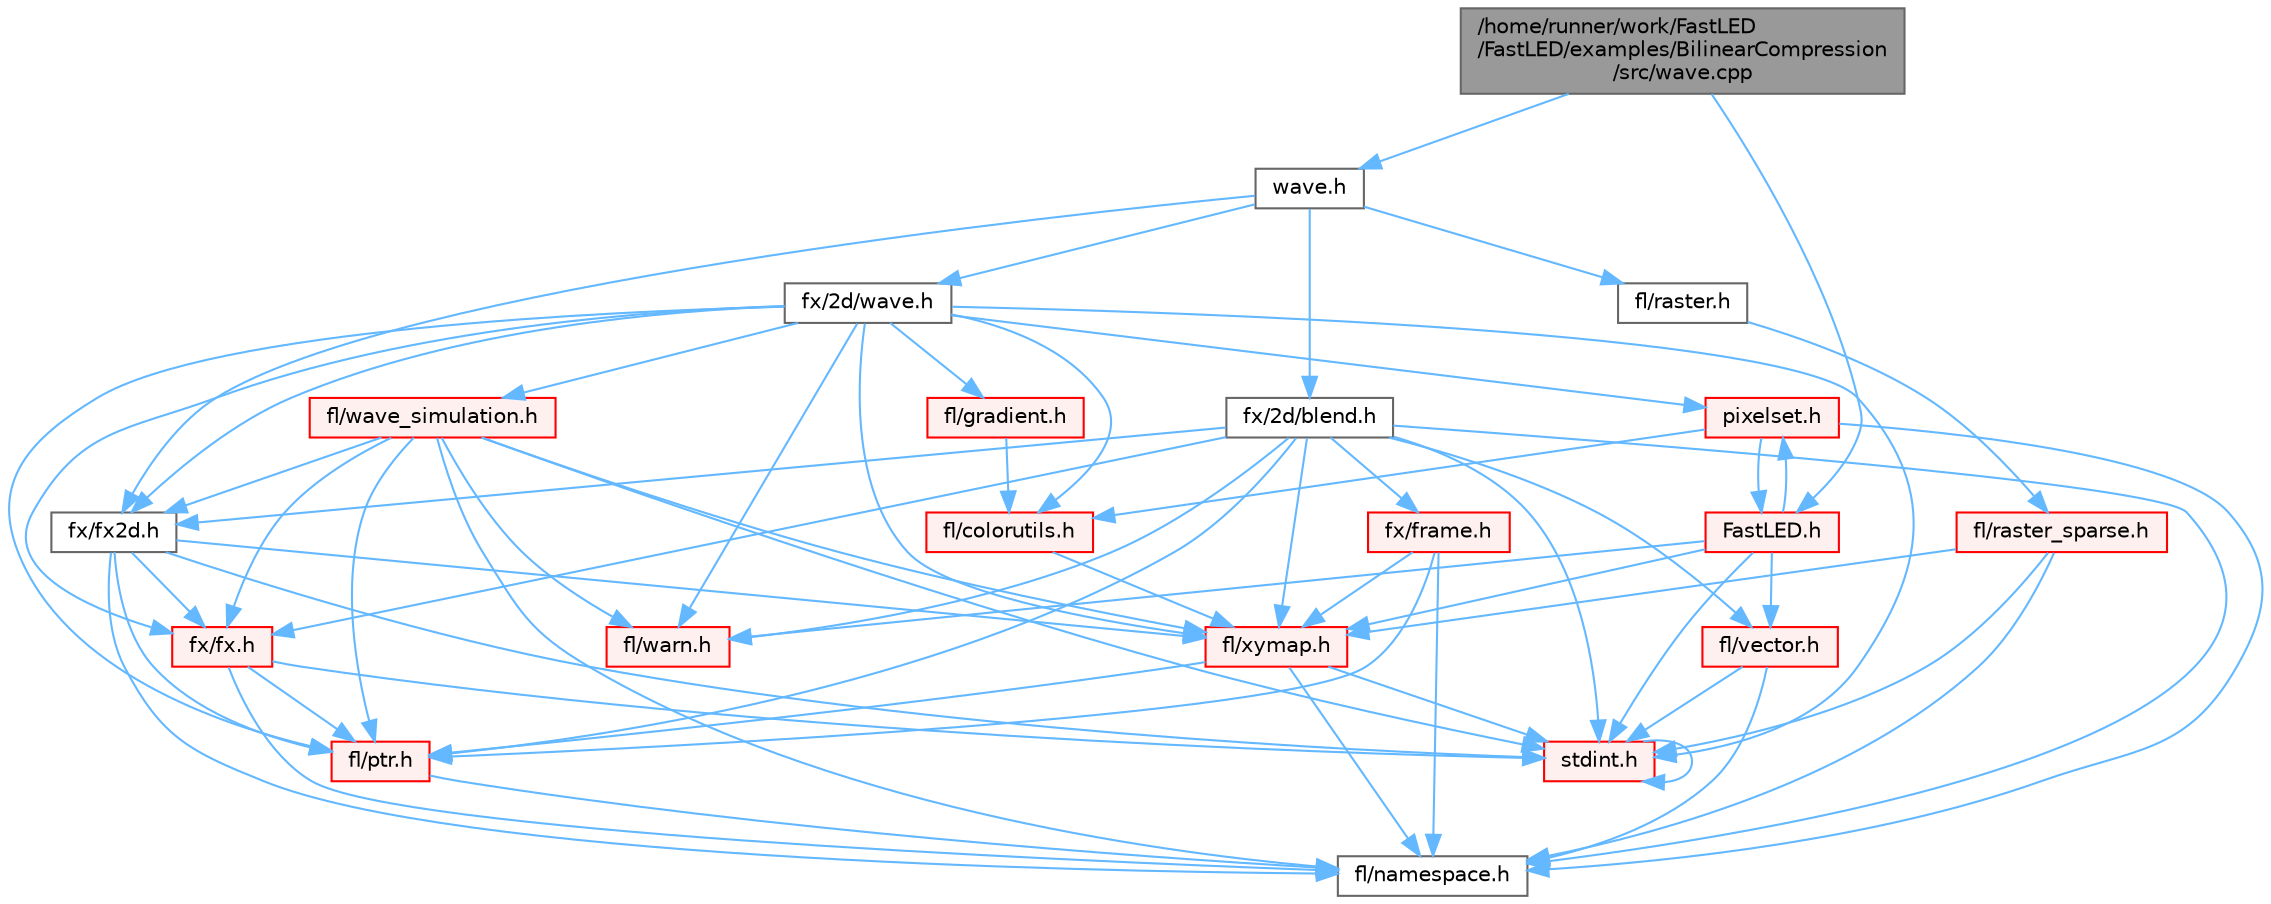 digraph "/home/runner/work/FastLED/FastLED/examples/BilinearCompression/src/wave.cpp"
{
 // INTERACTIVE_SVG=YES
 // LATEX_PDF_SIZE
  bgcolor="transparent";
  edge [fontname=Helvetica,fontsize=10,labelfontname=Helvetica,labelfontsize=10];
  node [fontname=Helvetica,fontsize=10,shape=box,height=0.2,width=0.4];
  Node1 [id="Node000001",label="/home/runner/work/FastLED\l/FastLED/examples/BilinearCompression\l/src/wave.cpp",height=0.2,width=0.4,color="gray40", fillcolor="grey60", style="filled", fontcolor="black",tooltip=" "];
  Node1 -> Node2 [id="edge1_Node000001_Node000002",color="steelblue1",style="solid",tooltip=" "];
  Node2 [id="Node000002",label="wave.h",height=0.2,width=0.4,color="grey40", fillcolor="white", style="filled",URL="$d5/d16/examples_2_bilinear_compression_2src_2wave_8h.html",tooltip=" "];
  Node2 -> Node3 [id="edge2_Node000002_Node000003",color="steelblue1",style="solid",tooltip=" "];
  Node3 [id="Node000003",label="fx/2d/blend.h",height=0.2,width=0.4,color="grey40", fillcolor="white", style="filled",URL="$d8/d4e/blend_8h.html",tooltip=" "];
  Node3 -> Node4 [id="edge3_Node000003_Node000004",color="steelblue1",style="solid",tooltip=" "];
  Node4 [id="Node000004",label="stdint.h",height=0.2,width=0.4,color="red", fillcolor="#FFF0F0", style="filled",URL="$df/dd8/stdint_8h.html",tooltip=" "];
  Node4 -> Node4 [id="edge4_Node000004_Node000004",color="steelblue1",style="solid",tooltip=" "];
  Node3 -> Node6 [id="edge5_Node000003_Node000006",color="steelblue1",style="solid",tooltip=" "];
  Node6 [id="Node000006",label="fl/namespace.h",height=0.2,width=0.4,color="grey40", fillcolor="white", style="filled",URL="$df/d2a/namespace_8h.html",tooltip="Implements the FastLED namespace macros."];
  Node3 -> Node7 [id="edge6_Node000003_Node000007",color="steelblue1",style="solid",tooltip=" "];
  Node7 [id="Node000007",label="fl/ptr.h",height=0.2,width=0.4,color="red", fillcolor="#FFF0F0", style="filled",URL="$dd/d98/ptr_8h.html",tooltip=" "];
  Node7 -> Node6 [id="edge7_Node000007_Node000006",color="steelblue1",style="solid",tooltip=" "];
  Node3 -> Node11 [id="edge8_Node000003_Node000011",color="steelblue1",style="solid",tooltip=" "];
  Node11 [id="Node000011",label="fl/vector.h",height=0.2,width=0.4,color="red", fillcolor="#FFF0F0", style="filled",URL="$d6/d68/vector_8h.html",tooltip=" "];
  Node11 -> Node4 [id="edge9_Node000011_Node000004",color="steelblue1",style="solid",tooltip=" "];
  Node11 -> Node6 [id="edge10_Node000011_Node000006",color="steelblue1",style="solid",tooltip=" "];
  Node3 -> Node23 [id="edge11_Node000003_Node000023",color="steelblue1",style="solid",tooltip=" "];
  Node23 [id="Node000023",label="fl/warn.h",height=0.2,width=0.4,color="red", fillcolor="#FFF0F0", style="filled",URL="$de/d77/warn_8h.html",tooltip=" "];
  Node3 -> Node30 [id="edge12_Node000003_Node000030",color="steelblue1",style="solid",tooltip=" "];
  Node30 [id="Node000030",label="fl/xymap.h",height=0.2,width=0.4,color="red", fillcolor="#FFF0F0", style="filled",URL="$da/d61/xymap_8h.html",tooltip=" "];
  Node30 -> Node4 [id="edge13_Node000030_Node000004",color="steelblue1",style="solid",tooltip=" "];
  Node30 -> Node6 [id="edge14_Node000030_Node000006",color="steelblue1",style="solid",tooltip=" "];
  Node30 -> Node7 [id="edge15_Node000030_Node000007",color="steelblue1",style="solid",tooltip=" "];
  Node3 -> Node34 [id="edge16_Node000003_Node000034",color="steelblue1",style="solid",tooltip=" "];
  Node34 [id="Node000034",label="fx/frame.h",height=0.2,width=0.4,color="red", fillcolor="#FFF0F0", style="filled",URL="$df/d7d/frame_8h.html",tooltip=" "];
  Node34 -> Node6 [id="edge17_Node000034_Node000006",color="steelblue1",style="solid",tooltip=" "];
  Node34 -> Node7 [id="edge18_Node000034_Node000007",color="steelblue1",style="solid",tooltip=" "];
  Node34 -> Node30 [id="edge19_Node000034_Node000030",color="steelblue1",style="solid",tooltip=" "];
  Node3 -> Node36 [id="edge20_Node000003_Node000036",color="steelblue1",style="solid",tooltip=" "];
  Node36 [id="Node000036",label="fx/fx.h",height=0.2,width=0.4,color="red", fillcolor="#FFF0F0", style="filled",URL="$d2/d0c/fx_8h.html",tooltip=" "];
  Node36 -> Node4 [id="edge21_Node000036_Node000004",color="steelblue1",style="solid",tooltip=" "];
  Node36 -> Node6 [id="edge22_Node000036_Node000006",color="steelblue1",style="solid",tooltip=" "];
  Node36 -> Node7 [id="edge23_Node000036_Node000007",color="steelblue1",style="solid",tooltip=" "];
  Node3 -> Node40 [id="edge24_Node000003_Node000040",color="steelblue1",style="solid",tooltip=" "];
  Node40 [id="Node000040",label="fx/fx2d.h",height=0.2,width=0.4,color="grey40", fillcolor="white", style="filled",URL="$d9/d43/fx2d_8h.html",tooltip=" "];
  Node40 -> Node4 [id="edge25_Node000040_Node000004",color="steelblue1",style="solid",tooltip=" "];
  Node40 -> Node6 [id="edge26_Node000040_Node000006",color="steelblue1",style="solid",tooltip=" "];
  Node40 -> Node7 [id="edge27_Node000040_Node000007",color="steelblue1",style="solid",tooltip=" "];
  Node40 -> Node30 [id="edge28_Node000040_Node000030",color="steelblue1",style="solid",tooltip=" "];
  Node40 -> Node36 [id="edge29_Node000040_Node000036",color="steelblue1",style="solid",tooltip=" "];
  Node2 -> Node41 [id="edge30_Node000002_Node000041",color="steelblue1",style="solid",tooltip=" "];
  Node41 [id="Node000041",label="fx/2d/wave.h",height=0.2,width=0.4,color="grey40", fillcolor="white", style="filled",URL="$de/de9/src_2fx_22d_2wave_8h.html",tooltip=" "];
  Node41 -> Node4 [id="edge31_Node000041_Node000004",color="steelblue1",style="solid",tooltip=" "];
  Node41 -> Node23 [id="edge32_Node000041_Node000023",color="steelblue1",style="solid",tooltip=" "];
  Node41 -> Node42 [id="edge33_Node000041_Node000042",color="steelblue1",style="solid",tooltip=" "];
  Node42 [id="Node000042",label="fl/colorutils.h",height=0.2,width=0.4,color="red", fillcolor="#FFF0F0", style="filled",URL="$d7/df9/fl_2colorutils_8h.html",tooltip="Utility functions for color fill, palettes, blending, and more."];
  Node42 -> Node30 [id="edge34_Node000042_Node000030",color="steelblue1",style="solid",tooltip=" "];
  Node41 -> Node49 [id="edge35_Node000041_Node000049",color="steelblue1",style="solid",tooltip=" "];
  Node49 [id="Node000049",label="fl/gradient.h",height=0.2,width=0.4,color="red", fillcolor="#FFF0F0", style="filled",URL="$db/dfe/gradient_8h.html",tooltip=" "];
  Node49 -> Node42 [id="edge36_Node000049_Node000042",color="steelblue1",style="solid",tooltip=" "];
  Node41 -> Node7 [id="edge37_Node000041_Node000007",color="steelblue1",style="solid",tooltip=" "];
  Node41 -> Node53 [id="edge38_Node000041_Node000053",color="steelblue1",style="solid",tooltip=" "];
  Node53 [id="Node000053",label="fl/wave_simulation.h",height=0.2,width=0.4,color="red", fillcolor="#FFF0F0", style="filled",URL="$dc/d36/wave__simulation_8h.html",tooltip=" "];
  Node53 -> Node4 [id="edge39_Node000053_Node000004",color="steelblue1",style="solid",tooltip=" "];
  Node53 -> Node6 [id="edge40_Node000053_Node000006",color="steelblue1",style="solid",tooltip=" "];
  Node53 -> Node23 [id="edge41_Node000053_Node000023",color="steelblue1",style="solid",tooltip=" "];
  Node53 -> Node7 [id="edge42_Node000053_Node000007",color="steelblue1",style="solid",tooltip=" "];
  Node53 -> Node30 [id="edge43_Node000053_Node000030",color="steelblue1",style="solid",tooltip=" "];
  Node53 -> Node36 [id="edge44_Node000053_Node000036",color="steelblue1",style="solid",tooltip=" "];
  Node53 -> Node40 [id="edge45_Node000053_Node000040",color="steelblue1",style="solid",tooltip=" "];
  Node41 -> Node30 [id="edge46_Node000041_Node000030",color="steelblue1",style="solid",tooltip=" "];
  Node41 -> Node36 [id="edge47_Node000041_Node000036",color="steelblue1",style="solid",tooltip=" "];
  Node41 -> Node40 [id="edge48_Node000041_Node000040",color="steelblue1",style="solid",tooltip=" "];
  Node41 -> Node57 [id="edge49_Node000041_Node000057",color="steelblue1",style="solid",tooltip=" "];
  Node57 [id="Node000057",label="pixelset.h",height=0.2,width=0.4,color="red", fillcolor="#FFF0F0", style="filled",URL="$d4/d46/pixelset_8h.html",tooltip="Declares classes for managing logical groups of LEDs."];
  Node57 -> Node6 [id="edge50_Node000057_Node000006",color="steelblue1",style="solid",tooltip=" "];
  Node57 -> Node42 [id="edge51_Node000057_Node000042",color="steelblue1",style="solid",tooltip=" "];
  Node57 -> Node58 [id="edge52_Node000057_Node000058",color="steelblue1",style="solid",tooltip=" "];
  Node58 [id="Node000058",label="FastLED.h",height=0.2,width=0.4,color="red", fillcolor="#FFF0F0", style="filled",URL="$db/d97/_fast_l_e_d_8h.html",tooltip="central include file for FastLED, defines the CFastLED class/object"];
  Node58 -> Node4 [id="edge53_Node000058_Node000004",color="steelblue1",style="solid",tooltip=" "];
  Node58 -> Node57 [id="edge54_Node000058_Node000057",color="steelblue1",style="solid",tooltip=" "];
  Node58 -> Node30 [id="edge55_Node000058_Node000030",color="steelblue1",style="solid",tooltip=" "];
  Node58 -> Node23 [id="edge56_Node000058_Node000023",color="steelblue1",style="solid",tooltip=" "];
  Node58 -> Node11 [id="edge57_Node000058_Node000011",color="steelblue1",style="solid",tooltip=" "];
  Node2 -> Node40 [id="edge58_Node000002_Node000040",color="steelblue1",style="solid",tooltip=" "];
  Node2 -> Node119 [id="edge59_Node000002_Node000119",color="steelblue1",style="solid",tooltip=" "];
  Node119 [id="Node000119",label="fl/raster.h",height=0.2,width=0.4,color="grey40", fillcolor="white", style="filled",URL="$d1/d1e/raster_8h.html",tooltip=" "];
  Node119 -> Node120 [id="edge60_Node000119_Node000120",color="steelblue1",style="solid",tooltip=" "];
  Node120 [id="Node000120",label="fl/raster_sparse.h",height=0.2,width=0.4,color="red", fillcolor="#FFF0F0", style="filled",URL="$d4/df9/raster__sparse_8h.html",tooltip=" "];
  Node120 -> Node4 [id="edge61_Node000120_Node000004",color="steelblue1",style="solid",tooltip=" "];
  Node120 -> Node6 [id="edge62_Node000120_Node000006",color="steelblue1",style="solid",tooltip=" "];
  Node120 -> Node30 [id="edge63_Node000120_Node000030",color="steelblue1",style="solid",tooltip=" "];
  Node1 -> Node58 [id="edge64_Node000001_Node000058",color="steelblue1",style="solid",tooltip=" "];
}

